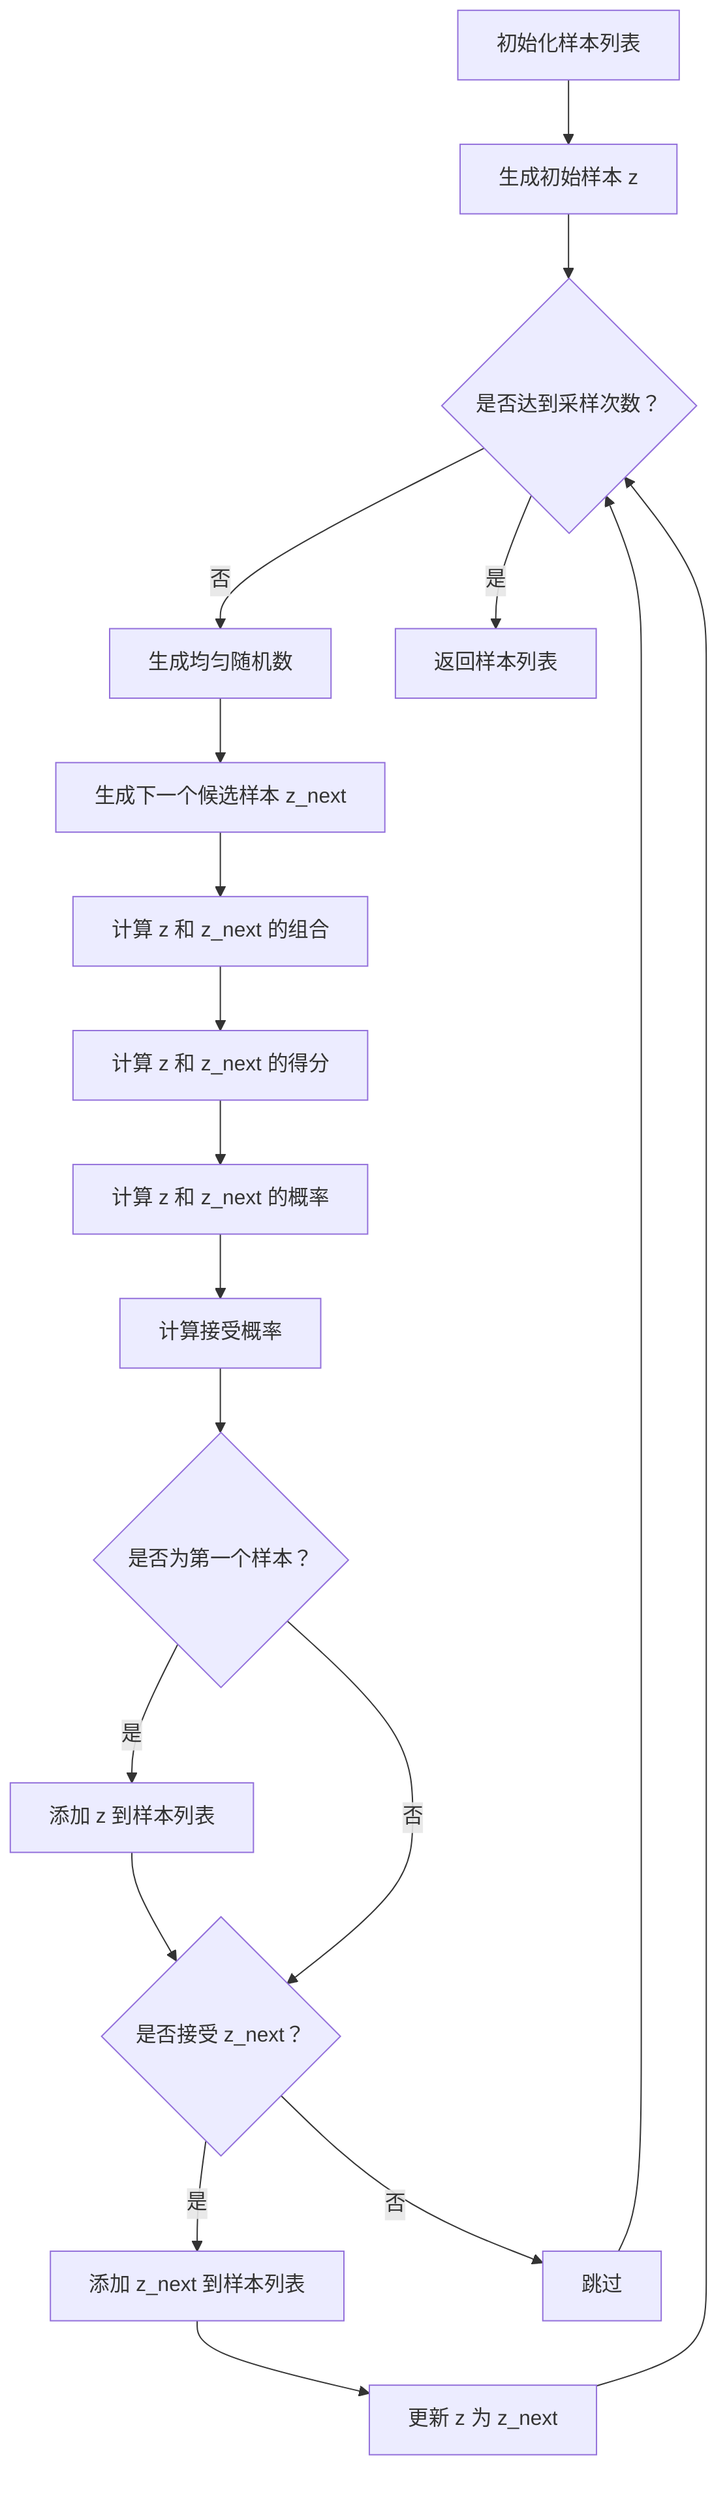 flowchart TD
    A[初始化样本列表] --> B[生成初始样本 z]
    B --> C{是否达到采样次数？}
    C -->|否| D[生成均匀随机数]
    D --> E[生成下一个候选样本 z_next]
    E --> F[计算 z 和 z_next 的组合]
    F --> G[计算 z 和 z_next 的得分]
    G --> H[计算 z 和 z_next 的概率]
    H --> I[计算接受概率]
    I --> J{是否为第一个样本？}
    J -->|是| K[添加 z 到样本列表]
    K --> L{是否接受 z_next？}
    L -->|是| M[添加 z_next 到样本列表]
    M --> N[更新 z 为 z_next]
    N --> C
    J -->|否| L
    L -->|否| O[跳过]
    O --> C
    C -->|是| P[返回样本列表]